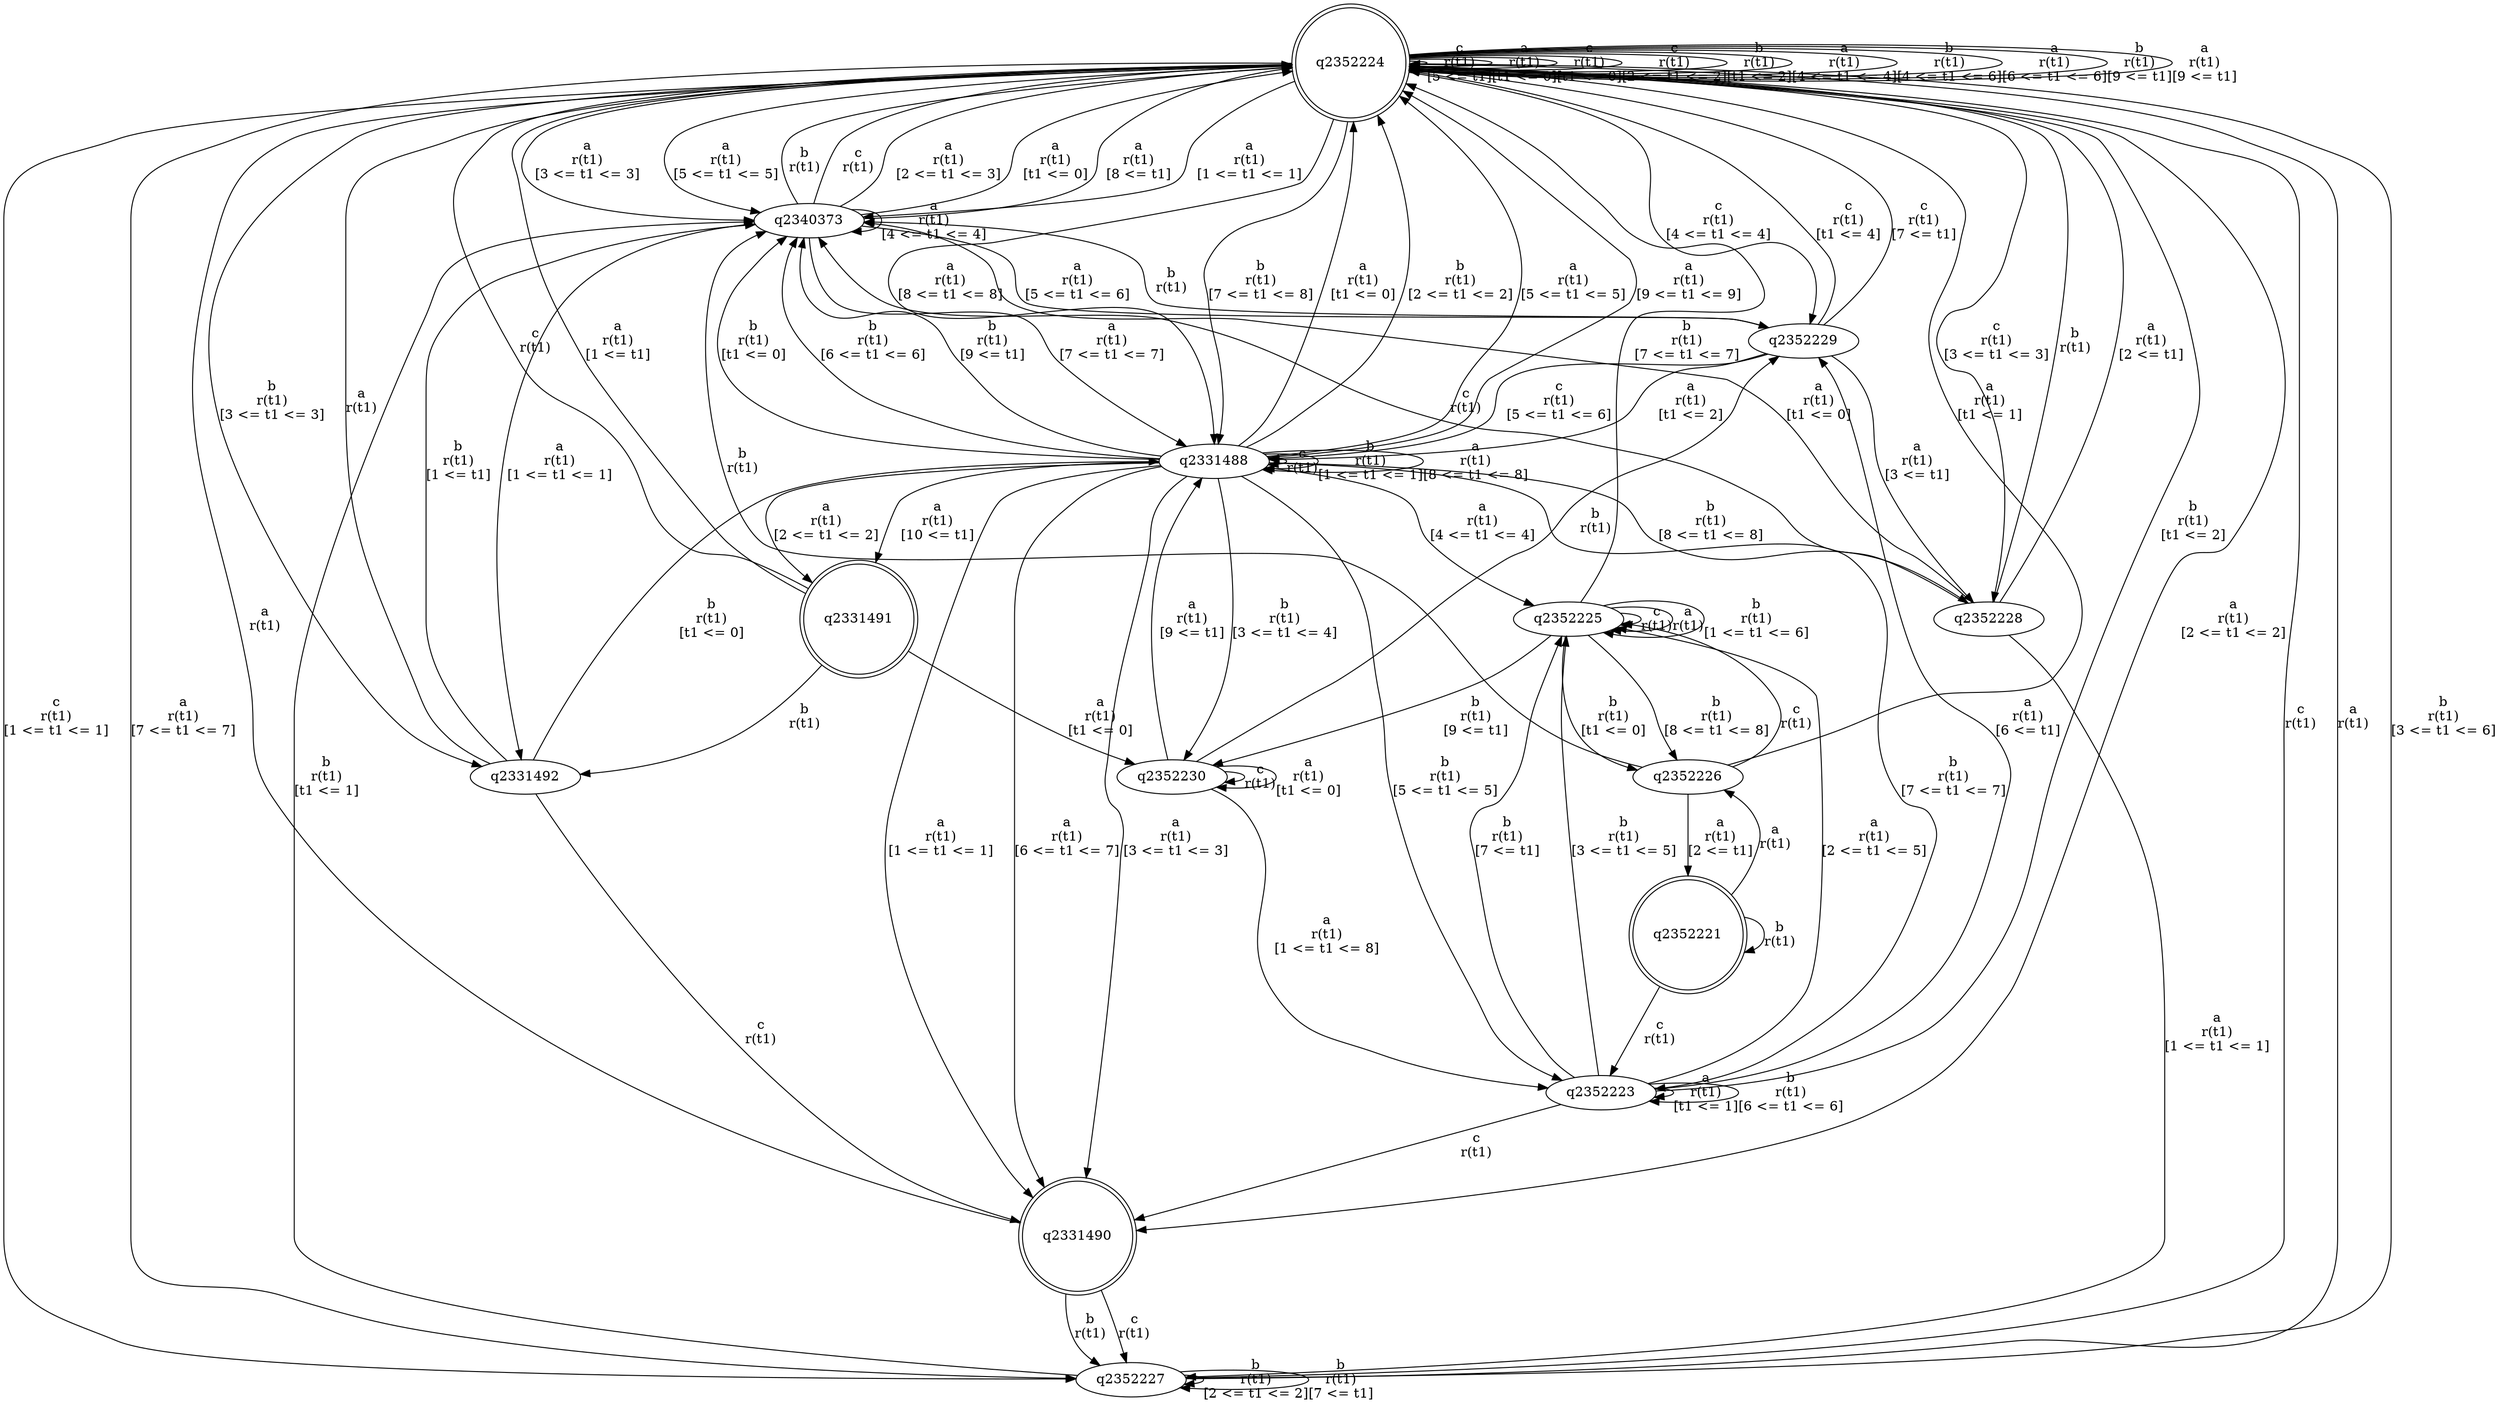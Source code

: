 digraph "tests_1/test25/solution101/solution_verwer" {
	q2352224[label=q2352224 shape=doublecircle]
	q2340373[label=q2340373]
	q2331492[label=q2331492]
	q2331490[label=q2331490 shape=doublecircle]
	q2352227[label=q2352227]
	q2331488[label=q2331488]
	q2331491[label=q2331491 shape=doublecircle]
	q2352230[label=q2352230]
	q2352229[label=q2352229]
	q2352228[label=q2352228]
	q2352223[label=q2352223]
	q2352225[label=q2352225]
	q2352226[label=q2352226]
	q2352221[label=q2352221 shape=doublecircle]
	q2352224 -> q2352224[label="c\nr(t1)\n[5 <= t1]"]
	q2352224 -> q2352224[label="a\nr(t1)\n[t1 <= 0]"]
	q2352224 -> q2352224[label="c\nr(t1)\n[t1 <= 0]"]
	q2352224 -> q2340373[label="a\nr(t1)\n[1 <= t1 <= 1]"]
	q2340373 -> q2352224[label="b\nr(t1)\n"]
	q2340373 -> q2352224[label="c\nr(t1)\n"]
	q2340373 -> q2352224[label="a\nr(t1)\n[2 <= t1 <= 3]"]
	q2340373 -> q2340373[label="a\nr(t1)\n[4 <= t1 <= 4]"]
	q2340373 -> q2352224[label="a\nr(t1)\n[t1 <= 0]"]
	q2340373 -> q2331492[label="a\nr(t1)\n[1 <= t1 <= 1]"]
	q2331492 -> q2352224[label="a\nr(t1)\n"]
	q2331492 -> q2331490[label="c\nr(t1)\n"]
	q2331490 -> q2352224[label="a\nr(t1)\n"]
	q2331490 -> q2352227[label="c\nr(t1)\n"]
	q2352227 -> q2352224[label="c\nr(t1)\n"]
	q2352227 -> q2352224[label="a\nr(t1)\n"]
	q2352227 -> q2340373[label="b\nr(t1)\n[t1 <= 1]"]
	q2352227 -> q2352227[label="b\nr(t1)\n[2 <= t1 <= 2]"]
	q2352227 -> q2352224[label="b\nr(t1)\n[3 <= t1 <= 6]"]
	q2352227 -> q2352227[label="b\nr(t1)\n[7 <= t1]"]
	q2331490 -> q2352227[label="b\nr(t1)\n"]
	q2331492 -> q2331488[label="b\nr(t1)\n[t1 <= 0]"]
	q2331488 -> q2331488[label="c\nr(t1)\n"]
	q2331488 -> q2340373[label="b\nr(t1)\n[t1 <= 0]"]
	q2331488 -> q2352224[label="a\nr(t1)\n[t1 <= 0]"]
	q2331488 -> q2331488[label="b\nr(t1)\n[1 <= t1 <= 1]"]
	q2331488 -> q2331490[label="a\nr(t1)\n[1 <= t1 <= 1]"]
	q2331488 -> q2352224[label="b\nr(t1)\n[2 <= t1 <= 2]"]
	q2331488 -> q2331491[label="a\nr(t1)\n[2 <= t1 <= 2]"]
	q2331491 -> q2352224[label="c\nr(t1)\n"]
	q2331491 -> q2331492[label="b\nr(t1)\n"]
	q2331491 -> q2352230[label="a\nr(t1)\n[t1 <= 0]"]
	q2352230 -> q2352230[label="c\nr(t1)\n"]
	q2352230 -> q2352229[label="b\nr(t1)\n"]
	q2352229 -> q2340373[label="b\nr(t1)\n"]
	q2352229 -> q2352224[label="c\nr(t1)\n[t1 <= 4]"]
	q2352229 -> q2331488[label="a\nr(t1)\n[t1 <= 2]"]
	q2352229 -> q2352228[label="a\nr(t1)\n[3 <= t1]"]
	q2352228 -> q2352224[label="b\nr(t1)\n"]
	q2352228 -> q2340373[label="c\nr(t1)\n"]
	q2352228 -> q2340373[label="a\nr(t1)\n[t1 <= 0]"]
	q2352228 -> q2352227[label="a\nr(t1)\n[1 <= t1 <= 1]"]
	q2352228 -> q2352224[label="a\nr(t1)\n[2 <= t1]"]
	q2352229 -> q2331488[label="c\nr(t1)\n[5 <= t1 <= 6]"]
	q2352229 -> q2352224[label="c\nr(t1)\n[7 <= t1]"]
	q2352230 -> q2352230[label="a\nr(t1)\n[t1 <= 0]"]
	q2352230 -> q2331488[label="a\nr(t1)\n[9 <= t1]"]
	q2352230 -> q2352223[label="a\nr(t1)\n[1 <= t1 <= 8]"]
	q2352223 -> q2331490[label="c\nr(t1)\n"]
	q2352223 -> q2352224[label="b\nr(t1)\n[t1 <= 2]"]
	q2352223 -> q2352223[label="a\nr(t1)\n[t1 <= 1]"]
	q2352223 -> q2352225[label="a\nr(t1)\n[2 <= t1 <= 5]"]
	q2352225 -> q2352225[label="c\nr(t1)\n"]
	q2352225 -> q2352225[label="a\nr(t1)\n"]
	q2352225 -> q2352226[label="b\nr(t1)\n[t1 <= 0]"]
	q2352226 -> q2352225[label="c\nr(t1)\n"]
	q2352226 -> q2340373[label="b\nr(t1)\n"]
	q2352226 -> q2352224[label="a\nr(t1)\n[t1 <= 1]"]
	q2352226 -> q2352221[label="a\nr(t1)\n[2 <= t1]"]
	q2352221 -> q2352226[label="a\nr(t1)\n"]
	q2352221 -> q2352221[label="b\nr(t1)\n"]
	q2352221 -> q2352223[label="c\nr(t1)\n"]
	q2352225 -> q2352225[label="b\nr(t1)\n[1 <= t1 <= 6]"]
	q2352225 -> q2352224[label="b\nr(t1)\n[7 <= t1 <= 7]"]
	q2352225 -> q2352226[label="b\nr(t1)\n[8 <= t1 <= 8]"]
	q2352225 -> q2352230[label="b\nr(t1)\n[9 <= t1]"]
	q2352223 -> q2352229[label="a\nr(t1)\n[6 <= t1]"]
	q2352223 -> q2352223[label="b\nr(t1)\n[6 <= t1 <= 6]"]
	q2352223 -> q2352225[label="b\nr(t1)\n[7 <= t1]"]
	q2352223 -> q2352225[label="b\nr(t1)\n[3 <= t1 <= 5]"]
	q2331491 -> q2352224[label="a\nr(t1)\n[1 <= t1]"]
	q2331488 -> q2352230[label="b\nr(t1)\n[3 <= t1 <= 4]"]
	q2331488 -> q2352223[label="b\nr(t1)\n[5 <= t1 <= 5]"]
	q2331488 -> q2352224[label="a\nr(t1)\n[5 <= t1 <= 5]"]
	q2331488 -> q2340373[label="b\nr(t1)\n[6 <= t1 <= 6]"]
	q2331488 -> q2331490[label="a\nr(t1)\n[6 <= t1 <= 7]"]
	q2331488 -> q2352223[label="b\nr(t1)\n[7 <= t1 <= 7]"]
	q2331488 -> q2331488[label="a\nr(t1)\n[8 <= t1 <= 8]"]
	q2331488 -> q2352228[label="b\nr(t1)\n[8 <= t1 <= 8]"]
	q2331488 -> q2340373[label="b\nr(t1)\n[9 <= t1]"]
	q2331488 -> q2352224[label="a\nr(t1)\n[9 <= t1 <= 9]"]
	q2331488 -> q2331491[label="a\nr(t1)\n[10 <= t1]"]
	q2331488 -> q2331490[label="a\nr(t1)\n[3 <= t1 <= 3]"]
	q2331488 -> q2352225[label="a\nr(t1)\n[4 <= t1 <= 4]"]
	q2331492 -> q2340373[label="b\nr(t1)\n[1 <= t1]"]
	q2340373 -> q2352224[label="a\nr(t1)\n[8 <= t1]"]
	q2340373 -> q2352229[label="a\nr(t1)\n[5 <= t1 <= 6]"]
	q2340373 -> q2331488[label="a\nr(t1)\n[7 <= t1 <= 7]"]
	q2352224 -> q2352227[label="c\nr(t1)\n[1 <= t1 <= 1]"]
	q2352224 -> q2331490[label="a\nr(t1)\n[2 <= t1 <= 2]"]
	q2352224 -> q2352224[label="c\nr(t1)\n[2 <= t1 <= 2]"]
	q2352224 -> q2352224[label="b\nr(t1)\n[t1 <= 2]"]
	q2352224 -> q2331492[label="b\nr(t1)\n[3 <= t1 <= 3]"]
	q2352224 -> q2340373[label="a\nr(t1)\n[3 <= t1 <= 3]"]
	q2352224 -> q2352228[label="c\nr(t1)\n[3 <= t1 <= 3]"]
	q2352224 -> q2352229[label="c\nr(t1)\n[4 <= t1 <= 4]"]
	q2352224 -> q2352224[label="a\nr(t1)\n[4 <= t1 <= 4]"]
	q2352224 -> q2340373[label="a\nr(t1)\n[5 <= t1 <= 5]"]
	q2352224 -> q2352224[label="b\nr(t1)\n[4 <= t1 <= 6]"]
	q2352224 -> q2352224[label="a\nr(t1)\n[6 <= t1 <= 6]"]
	q2352224 -> q2352227[label="a\nr(t1)\n[7 <= t1 <= 7]"]
	q2352224 -> q2352224[label="b\nr(t1)\n[9 <= t1]"]
	q2352224 -> q2331488[label="a\nr(t1)\n[8 <= t1 <= 8]"]
	q2352224 -> q2352224[label="a\nr(t1)\n[9 <= t1]"]
	q2352224 -> q2331488[label="b\nr(t1)\n[7 <= t1 <= 8]"]
}
